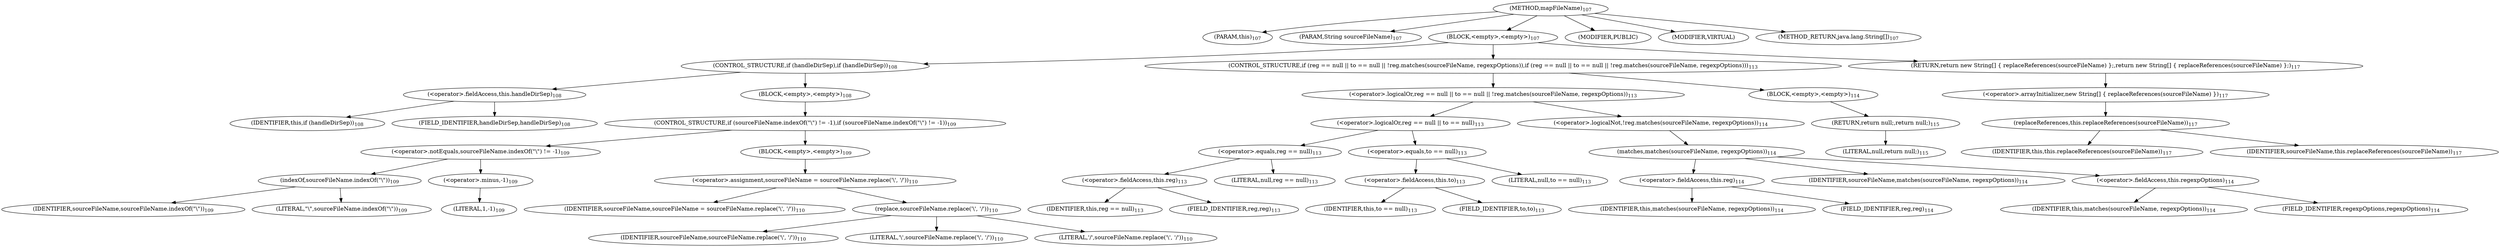 digraph "mapFileName" {  
"148" [label = <(METHOD,mapFileName)<SUB>107</SUB>> ]
"8" [label = <(PARAM,this)<SUB>107</SUB>> ]
"149" [label = <(PARAM,String sourceFileName)<SUB>107</SUB>> ]
"150" [label = <(BLOCK,&lt;empty&gt;,&lt;empty&gt;)<SUB>107</SUB>> ]
"151" [label = <(CONTROL_STRUCTURE,if (handleDirSep),if (handleDirSep))<SUB>108</SUB>> ]
"152" [label = <(&lt;operator&gt;.fieldAccess,this.handleDirSep)<SUB>108</SUB>> ]
"153" [label = <(IDENTIFIER,this,if (handleDirSep))<SUB>108</SUB>> ]
"154" [label = <(FIELD_IDENTIFIER,handleDirSep,handleDirSep)<SUB>108</SUB>> ]
"155" [label = <(BLOCK,&lt;empty&gt;,&lt;empty&gt;)<SUB>108</SUB>> ]
"156" [label = <(CONTROL_STRUCTURE,if (sourceFileName.indexOf(&quot;\\&quot;) != -1),if (sourceFileName.indexOf(&quot;\\&quot;) != -1))<SUB>109</SUB>> ]
"157" [label = <(&lt;operator&gt;.notEquals,sourceFileName.indexOf(&quot;\\&quot;) != -1)<SUB>109</SUB>> ]
"158" [label = <(indexOf,sourceFileName.indexOf(&quot;\\&quot;))<SUB>109</SUB>> ]
"159" [label = <(IDENTIFIER,sourceFileName,sourceFileName.indexOf(&quot;\\&quot;))<SUB>109</SUB>> ]
"160" [label = <(LITERAL,&quot;\\&quot;,sourceFileName.indexOf(&quot;\\&quot;))<SUB>109</SUB>> ]
"161" [label = <(&lt;operator&gt;.minus,-1)<SUB>109</SUB>> ]
"162" [label = <(LITERAL,1,-1)<SUB>109</SUB>> ]
"163" [label = <(BLOCK,&lt;empty&gt;,&lt;empty&gt;)<SUB>109</SUB>> ]
"164" [label = <(&lt;operator&gt;.assignment,sourceFileName = sourceFileName.replace('\\', '/'))<SUB>110</SUB>> ]
"165" [label = <(IDENTIFIER,sourceFileName,sourceFileName = sourceFileName.replace('\\', '/'))<SUB>110</SUB>> ]
"166" [label = <(replace,sourceFileName.replace('\\', '/'))<SUB>110</SUB>> ]
"167" [label = <(IDENTIFIER,sourceFileName,sourceFileName.replace('\\', '/'))<SUB>110</SUB>> ]
"168" [label = <(LITERAL,'\\',sourceFileName.replace('\\', '/'))<SUB>110</SUB>> ]
"169" [label = <(LITERAL,'/',sourceFileName.replace('\\', '/'))<SUB>110</SUB>> ]
"170" [label = <(CONTROL_STRUCTURE,if (reg == null || to == null || !reg.matches(sourceFileName, regexpOptions)),if (reg == null || to == null || !reg.matches(sourceFileName, regexpOptions)))<SUB>113</SUB>> ]
"171" [label = <(&lt;operator&gt;.logicalOr,reg == null || to == null || !reg.matches(sourceFileName, regexpOptions))<SUB>113</SUB>> ]
"172" [label = <(&lt;operator&gt;.logicalOr,reg == null || to == null)<SUB>113</SUB>> ]
"173" [label = <(&lt;operator&gt;.equals,reg == null)<SUB>113</SUB>> ]
"174" [label = <(&lt;operator&gt;.fieldAccess,this.reg)<SUB>113</SUB>> ]
"175" [label = <(IDENTIFIER,this,reg == null)<SUB>113</SUB>> ]
"176" [label = <(FIELD_IDENTIFIER,reg,reg)<SUB>113</SUB>> ]
"177" [label = <(LITERAL,null,reg == null)<SUB>113</SUB>> ]
"178" [label = <(&lt;operator&gt;.equals,to == null)<SUB>113</SUB>> ]
"179" [label = <(&lt;operator&gt;.fieldAccess,this.to)<SUB>113</SUB>> ]
"180" [label = <(IDENTIFIER,this,to == null)<SUB>113</SUB>> ]
"181" [label = <(FIELD_IDENTIFIER,to,to)<SUB>113</SUB>> ]
"182" [label = <(LITERAL,null,to == null)<SUB>113</SUB>> ]
"183" [label = <(&lt;operator&gt;.logicalNot,!reg.matches(sourceFileName, regexpOptions))<SUB>114</SUB>> ]
"184" [label = <(matches,matches(sourceFileName, regexpOptions))<SUB>114</SUB>> ]
"185" [label = <(&lt;operator&gt;.fieldAccess,this.reg)<SUB>114</SUB>> ]
"186" [label = <(IDENTIFIER,this,matches(sourceFileName, regexpOptions))<SUB>114</SUB>> ]
"187" [label = <(FIELD_IDENTIFIER,reg,reg)<SUB>114</SUB>> ]
"188" [label = <(IDENTIFIER,sourceFileName,matches(sourceFileName, regexpOptions))<SUB>114</SUB>> ]
"189" [label = <(&lt;operator&gt;.fieldAccess,this.regexpOptions)<SUB>114</SUB>> ]
"190" [label = <(IDENTIFIER,this,matches(sourceFileName, regexpOptions))<SUB>114</SUB>> ]
"191" [label = <(FIELD_IDENTIFIER,regexpOptions,regexpOptions)<SUB>114</SUB>> ]
"192" [label = <(BLOCK,&lt;empty&gt;,&lt;empty&gt;)<SUB>114</SUB>> ]
"193" [label = <(RETURN,return null;,return null;)<SUB>115</SUB>> ]
"194" [label = <(LITERAL,null,return null;)<SUB>115</SUB>> ]
"195" [label = <(RETURN,return new String[] { replaceReferences(sourceFileName) };,return new String[] { replaceReferences(sourceFileName) };)<SUB>117</SUB>> ]
"196" [label = <(&lt;operator&gt;.arrayInitializer,new String[] { replaceReferences(sourceFileName) })<SUB>117</SUB>> ]
"197" [label = <(replaceReferences,this.replaceReferences(sourceFileName))<SUB>117</SUB>> ]
"7" [label = <(IDENTIFIER,this,this.replaceReferences(sourceFileName))<SUB>117</SUB>> ]
"198" [label = <(IDENTIFIER,sourceFileName,this.replaceReferences(sourceFileName))<SUB>117</SUB>> ]
"199" [label = <(MODIFIER,PUBLIC)> ]
"200" [label = <(MODIFIER,VIRTUAL)> ]
"201" [label = <(METHOD_RETURN,java.lang.String[])<SUB>107</SUB>> ]
  "148" -> "8" 
  "148" -> "149" 
  "148" -> "150" 
  "148" -> "199" 
  "148" -> "200" 
  "148" -> "201" 
  "150" -> "151" 
  "150" -> "170" 
  "150" -> "195" 
  "151" -> "152" 
  "151" -> "155" 
  "152" -> "153" 
  "152" -> "154" 
  "155" -> "156" 
  "156" -> "157" 
  "156" -> "163" 
  "157" -> "158" 
  "157" -> "161" 
  "158" -> "159" 
  "158" -> "160" 
  "161" -> "162" 
  "163" -> "164" 
  "164" -> "165" 
  "164" -> "166" 
  "166" -> "167" 
  "166" -> "168" 
  "166" -> "169" 
  "170" -> "171" 
  "170" -> "192" 
  "171" -> "172" 
  "171" -> "183" 
  "172" -> "173" 
  "172" -> "178" 
  "173" -> "174" 
  "173" -> "177" 
  "174" -> "175" 
  "174" -> "176" 
  "178" -> "179" 
  "178" -> "182" 
  "179" -> "180" 
  "179" -> "181" 
  "183" -> "184" 
  "184" -> "185" 
  "184" -> "188" 
  "184" -> "189" 
  "185" -> "186" 
  "185" -> "187" 
  "189" -> "190" 
  "189" -> "191" 
  "192" -> "193" 
  "193" -> "194" 
  "195" -> "196" 
  "196" -> "197" 
  "197" -> "7" 
  "197" -> "198" 
}
